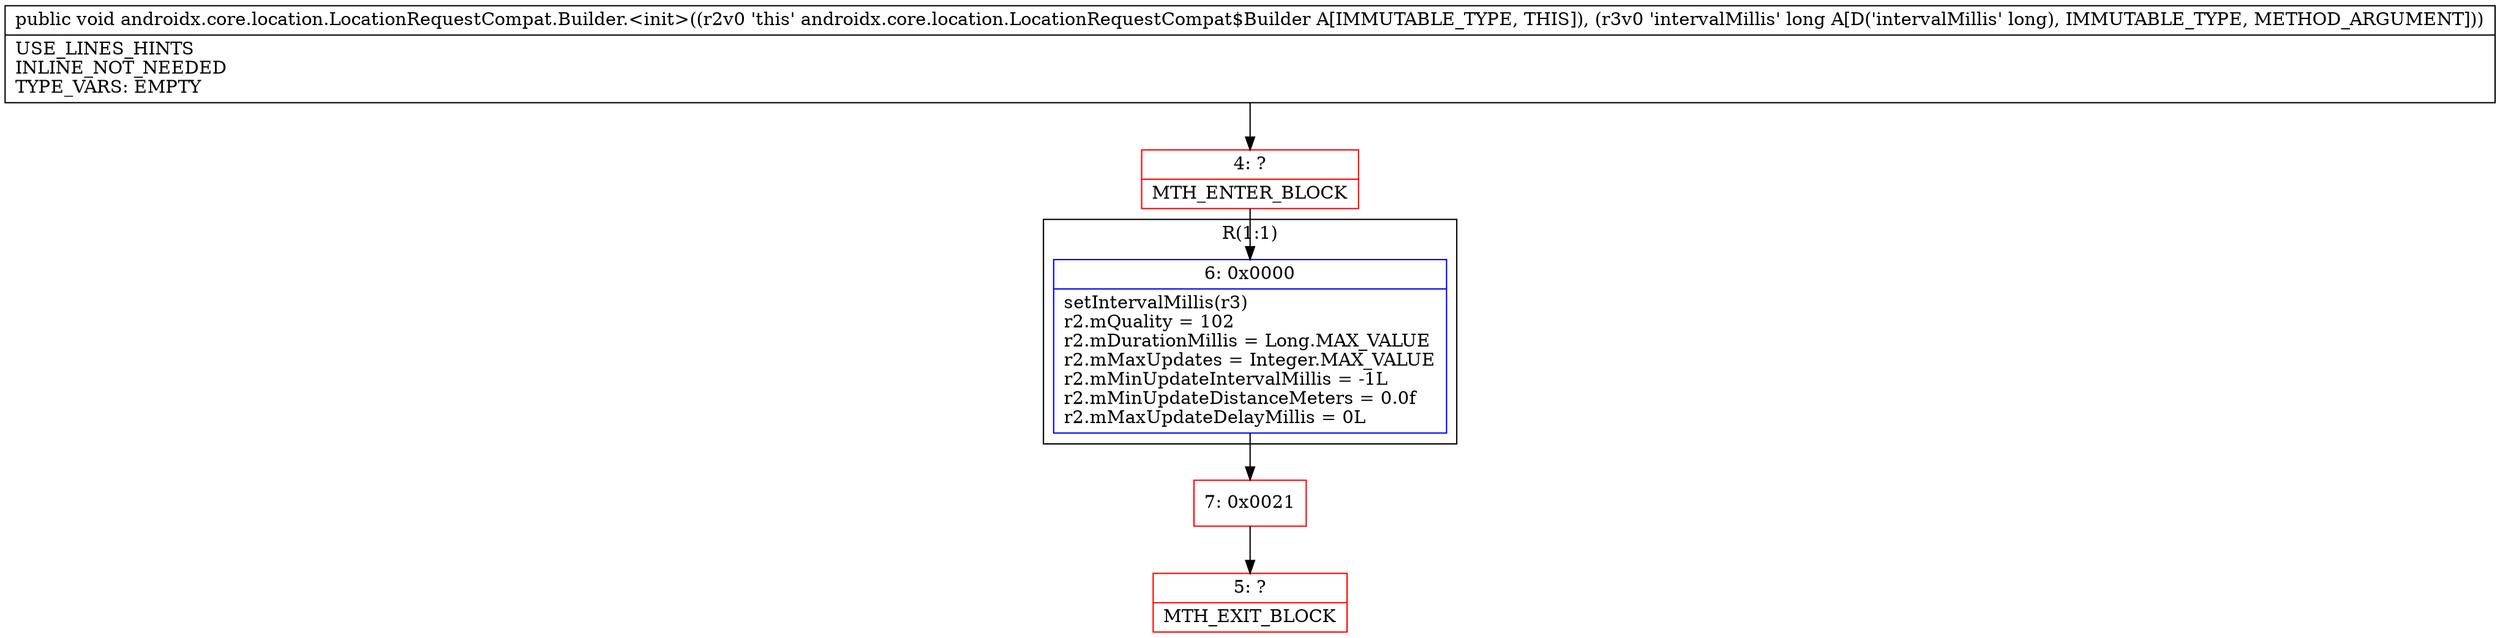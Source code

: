 digraph "CFG forandroidx.core.location.LocationRequestCompat.Builder.\<init\>(J)V" {
subgraph cluster_Region_889634061 {
label = "R(1:1)";
node [shape=record,color=blue];
Node_6 [shape=record,label="{6\:\ 0x0000|setIntervalMillis(r3)\lr2.mQuality = 102\lr2.mDurationMillis = Long.MAX_VALUE\lr2.mMaxUpdates = Integer.MAX_VALUE\lr2.mMinUpdateIntervalMillis = \-1L\lr2.mMinUpdateDistanceMeters = 0.0f\lr2.mMaxUpdateDelayMillis = 0L\l}"];
}
Node_4 [shape=record,color=red,label="{4\:\ ?|MTH_ENTER_BLOCK\l}"];
Node_7 [shape=record,color=red,label="{7\:\ 0x0021}"];
Node_5 [shape=record,color=red,label="{5\:\ ?|MTH_EXIT_BLOCK\l}"];
MethodNode[shape=record,label="{public void androidx.core.location.LocationRequestCompat.Builder.\<init\>((r2v0 'this' androidx.core.location.LocationRequestCompat$Builder A[IMMUTABLE_TYPE, THIS]), (r3v0 'intervalMillis' long A[D('intervalMillis' long), IMMUTABLE_TYPE, METHOD_ARGUMENT]))  | USE_LINES_HINTS\lINLINE_NOT_NEEDED\lTYPE_VARS: EMPTY\l}"];
MethodNode -> Node_4;Node_6 -> Node_7;
Node_4 -> Node_6;
Node_7 -> Node_5;
}

